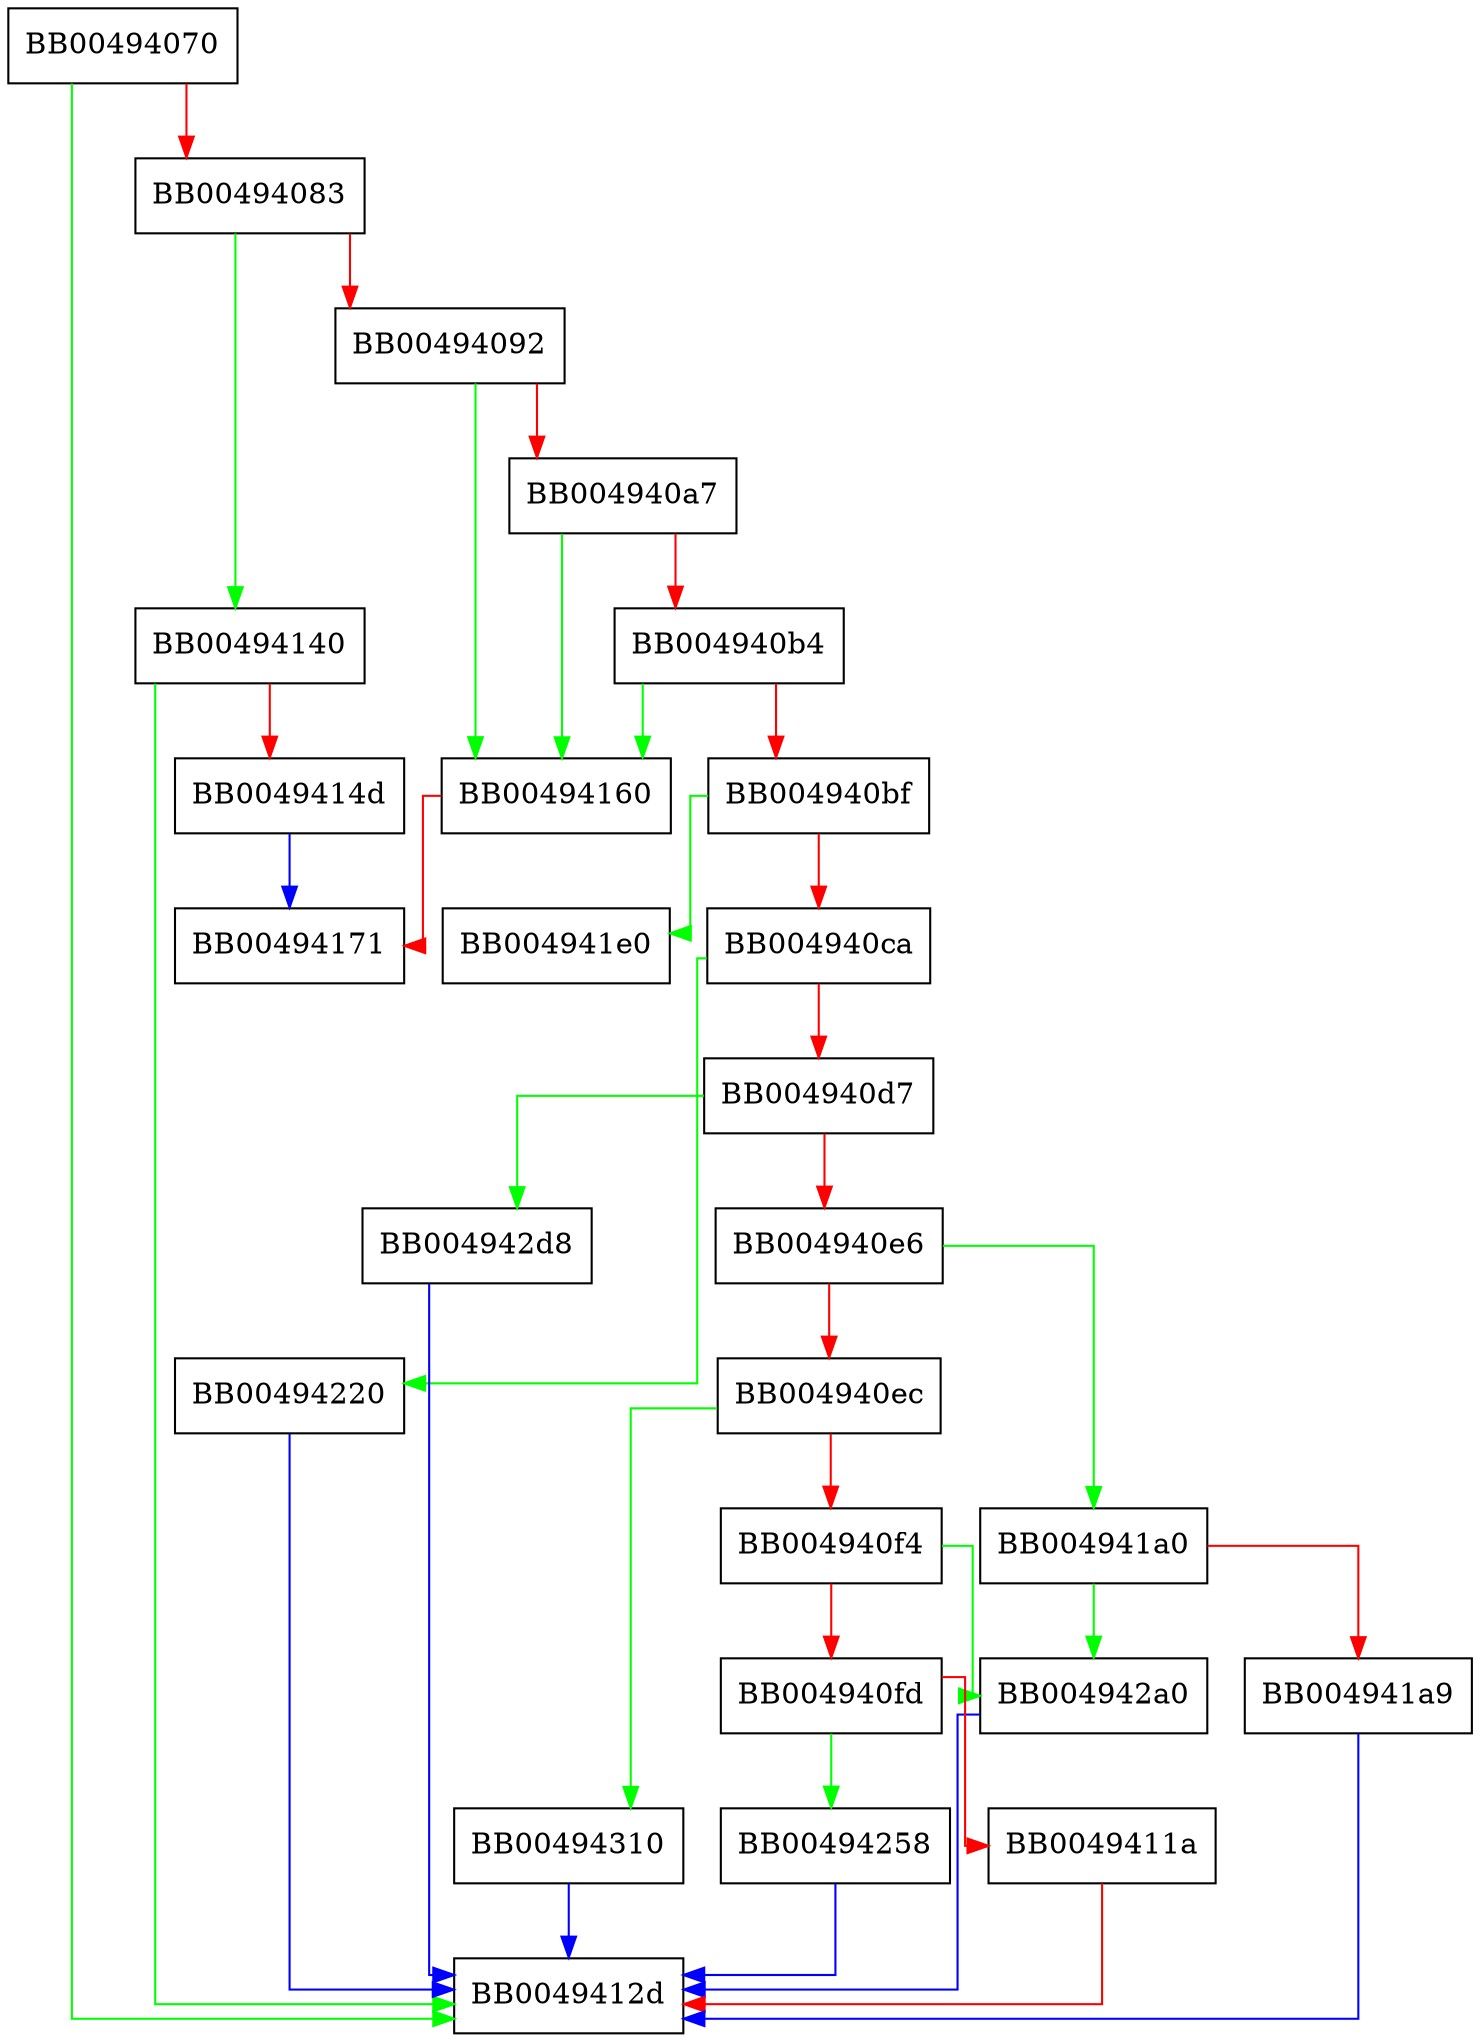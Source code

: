 digraph SSL_verify_client_post_handshake {
  node [shape="box"];
  graph [splines=ortho];
  BB00494070 -> BB0049412d [color="green"];
  BB00494070 -> BB00494083 [color="red"];
  BB00494083 -> BB00494140 [color="green"];
  BB00494083 -> BB00494092 [color="red"];
  BB00494092 -> BB00494160 [color="green"];
  BB00494092 -> BB004940a7 [color="red"];
  BB004940a7 -> BB00494160 [color="green"];
  BB004940a7 -> BB004940b4 [color="red"];
  BB004940b4 -> BB00494160 [color="green"];
  BB004940b4 -> BB004940bf [color="red"];
  BB004940bf -> BB004941e0 [color="green"];
  BB004940bf -> BB004940ca [color="red"];
  BB004940ca -> BB00494220 [color="green"];
  BB004940ca -> BB004940d7 [color="red"];
  BB004940d7 -> BB004942d8 [color="green"];
  BB004940d7 -> BB004940e6 [color="red"];
  BB004940e6 -> BB004941a0 [color="green"];
  BB004940e6 -> BB004940ec [color="red"];
  BB004940ec -> BB00494310 [color="green"];
  BB004940ec -> BB004940f4 [color="red"];
  BB004940f4 -> BB004942a0 [color="green"];
  BB004940f4 -> BB004940fd [color="red"];
  BB004940fd -> BB00494258 [color="green"];
  BB004940fd -> BB0049411a [color="red"];
  BB0049411a -> BB0049412d [color="red"];
  BB00494140 -> BB0049412d [color="green"];
  BB00494140 -> BB0049414d [color="red"];
  BB0049414d -> BB00494171 [color="blue"];
  BB00494160 -> BB00494171 [color="red"];
  BB004941a0 -> BB004942a0 [color="green"];
  BB004941a0 -> BB004941a9 [color="red"];
  BB004941a9 -> BB0049412d [color="blue"];
  BB00494220 -> BB0049412d [color="blue"];
  BB00494258 -> BB0049412d [color="blue"];
  BB004942a0 -> BB0049412d [color="blue"];
  BB004942d8 -> BB0049412d [color="blue"];
  BB00494310 -> BB0049412d [color="blue"];
}
